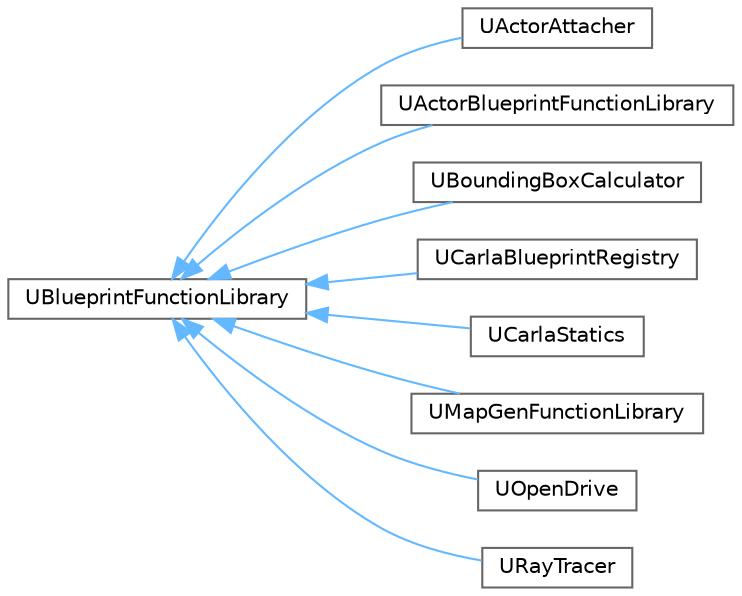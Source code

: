 digraph "类继承关系图"
{
 // INTERACTIVE_SVG=YES
 // LATEX_PDF_SIZE
  bgcolor="transparent";
  edge [fontname=Helvetica,fontsize=10,labelfontname=Helvetica,labelfontsize=10];
  node [fontname=Helvetica,fontsize=10,shape=box,height=0.2,width=0.4];
  rankdir="LR";
  Node0 [id="Node000000",label="UBlueprintFunctionLibrary",height=0.2,width=0.4,color="grey40", fillcolor="white", style="filled",URL="$df/dd1/classUBlueprintFunctionLibrary.html",tooltip=" "];
  Node0 -> Node1 [id="edge341_Node000000_Node000001",dir="back",color="steelblue1",style="solid",tooltip=" "];
  Node1 [id="Node000001",label="UActorAttacher",height=0.2,width=0.4,color="grey40", fillcolor="white", style="filled",URL="$d2/dcc/classUActorAttacher.html",tooltip=" "];
  Node0 -> Node2 [id="edge342_Node000000_Node000002",dir="back",color="steelblue1",style="solid",tooltip=" "];
  Node2 [id="Node000002",label="UActorBlueprintFunctionLibrary",height=0.2,width=0.4,color="grey40", fillcolor="white", style="filled",URL="$dd/da3/classUActorBlueprintFunctionLibrary.html",tooltip=" "];
  Node0 -> Node3 [id="edge343_Node000000_Node000003",dir="back",color="steelblue1",style="solid",tooltip=" "];
  Node3 [id="Node000003",label="UBoundingBoxCalculator",height=0.2,width=0.4,color="grey40", fillcolor="white", style="filled",URL="$df/d02/classUBoundingBoxCalculator.html",tooltip=" "];
  Node0 -> Node4 [id="edge344_Node000000_Node000004",dir="back",color="steelblue1",style="solid",tooltip=" "];
  Node4 [id="Node000004",label="UCarlaBlueprintRegistry",height=0.2,width=0.4,color="grey40", fillcolor="white", style="filled",URL="$d8/d7e/classUCarlaBlueprintRegistry.html",tooltip=" "];
  Node0 -> Node5 [id="edge345_Node000000_Node000005",dir="back",color="steelblue1",style="solid",tooltip=" "];
  Node5 [id="Node000005",label="UCarlaStatics",height=0.2,width=0.4,color="grey40", fillcolor="white", style="filled",URL="$d7/d1e/classUCarlaStatics.html",tooltip=" "];
  Node0 -> Node6 [id="edge346_Node000000_Node000006",dir="back",color="steelblue1",style="solid",tooltip=" "];
  Node6 [id="Node000006",label="UMapGenFunctionLibrary",height=0.2,width=0.4,color="grey40", fillcolor="white", style="filled",URL="$d9/d91/classUMapGenFunctionLibrary.html",tooltip=" "];
  Node0 -> Node7 [id="edge347_Node000000_Node000007",dir="back",color="steelblue1",style="solid",tooltip=" "];
  Node7 [id="Node000007",label="UOpenDrive",height=0.2,width=0.4,color="grey40", fillcolor="white", style="filled",URL="$d1/d1b/classUOpenDrive.html",tooltip=" "];
  Node0 -> Node8 [id="edge348_Node000000_Node000008",dir="back",color="steelblue1",style="solid",tooltip=" "];
  Node8 [id="Node000008",label="URayTracer",height=0.2,width=0.4,color="grey40", fillcolor="white", style="filled",URL="$dc/d5b/classURayTracer.html",tooltip=" "];
}

